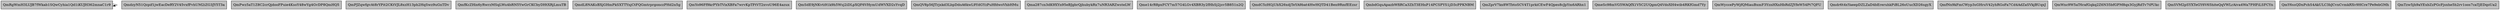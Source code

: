 digraph "Create Ten Randomly Related Artifacts" {
	graph [area=3 ranksep=3 ratio=auto]
	QmRgWmH3LUJB7fWkab1SQwCyhia1Qd1iKUJH362mnaC1r9 [color=black fillcolor=gray fontcolor=black shape=box style=filled]
	QmdzyN51Qzpif1jwEacDeRY2V45vxfFvhUM2iZG3JY5T3a [color=black fillcolor=gray fontcolor=black shape=box style=filled]
	QmPwz5aT1Z8C2crQjdooFPuie4KsoY48wYg4GvDP8QmHQ5 [color=black fillcolor=gray fontcolor=black shape=box style=filled]
	QmPJZqwfgvAt8rYPit2CKtVJL8xzH13ph2HqSwz9uGnTDv [color=black fillcolor=gray fontcolor=black shape=box style=filled]
	QmfKcZHix6yRwrzMSqLWu4bRN5YwGrCKCbyDHtXRjLmuTB [color=black fillcolor=gray fontcolor=black shape=box style=filled]
	QmdL8NAKsBXjGHmPkSXTTYnjCtFQGmtrprgonczPHd2n5g [color=black fillcolor=gray fontcolor=black shape=box style=filled]
	QmYo96Ff9krPYbTVixXBFa7wrvKpTFtVT2xvoU96E4azux [color=black fillcolor=gray fontcolor=black shape=box style=filled]
	QmSdE9jNKvti91k9h5Wsj2iDLpXQF6VHymUdWVXD2sYvqD [color=black fillcolor=gray fontcolor=black shape=box style=filled]
	QmQV8p56JTrjxkd3LbpDdoA6kwL9YdGYzPuHfdwoVhbHMu [color=black fillcolor=gray fontcolor=black shape=box style=filled]
	Qma287cn3dK9XYn95eBJgbrQjhubykRx7uNR3ARZwsteLW [color=black fillcolor=gray fontcolor=black shape=box style=filled]
	Qme14rR8pxFCY7m57G4LGv4XBR3y2fHhSj2jsv5B851n2Q [color=black fillcolor=gray fontcolor=black shape=box style=filled]
	QmdC5zHGjUbX26xdjTeYA9bat4HwHQTD41Ben9RmfEEzsr [color=black fillcolor=gray fontcolor=black shape=box style=filled]
	QmbdGquApazbWfiRCa3ZhT3EHnP14PCSPYS1jD3cPPKNBM [color=black fillcolor=gray fontcolor=black shape=box style=filled]
	QmZprV7kx8WTbtoSCV4T1prkiCEwF4Qpes8cJpYm6ARhx1 [color=black fillcolor=gray fontcolor=black shape=box style=filled]
	QmeSc98mVG5WAQfX1V5C2UQgmQ4VdoXH4wib4RKfGmd7Yy [color=black fillcolor=gray fontcolor=black shape=box style=filled]
	QmWyccePyWjfQMiauBxmF3YznHXnHbRdZJYfeW54Pt7QFU [color=black fillcolor=gray fontcolor=black shape=box style=filled]
	Qmdr6t4xYaeepDZLZaD4bEreruhkPiBL26oUucXD26sgyX [color=black fillcolor=gray fontcolor=black shape=box style=filled]
	QmfNx9kFmCWyp3sGHruV42yhRGoFa7Cd4AdZaSVkjBUqxJ [color=black fillcolor=gray fontcolor=black shape=box style=filled]
	QmWnc9W5aT6rafGqkq2Z6N35bfGPM8qx3GyjRdTv7tPUkc [color=black fillcolor=gray fontcolor=black shape=box style=filled]
	QmSVM2pSYXTeGY6V65hiteQqVWLrAiva4Wa7PHFiLSFCYn [color=black fillcolor=gray fontcolor=black shape=box style=filled]
	QmY6ssQDnPchS4AkULC3bJCvnCvmkRXv9HCre7Pe9ebGMh [color=black fillcolor=gray fontcolor=black shape=box style=filled]
	QmTzw5jh9aYExbZzPGcFjsxhe5h2rv1oos7caTjEDqoUa2 [color=black fillcolor=gray fontcolor=black shape=box style=filled]
	QmRgWmH3LUJB7fWkab1SQwCyhia1Qd1iKUJH362mnaC1r9 -> QmRgWmH3LUJB7fWkab1SQwCyhia1Qd1iKUJH362mnaC1r9 [weight=0.1]
}
